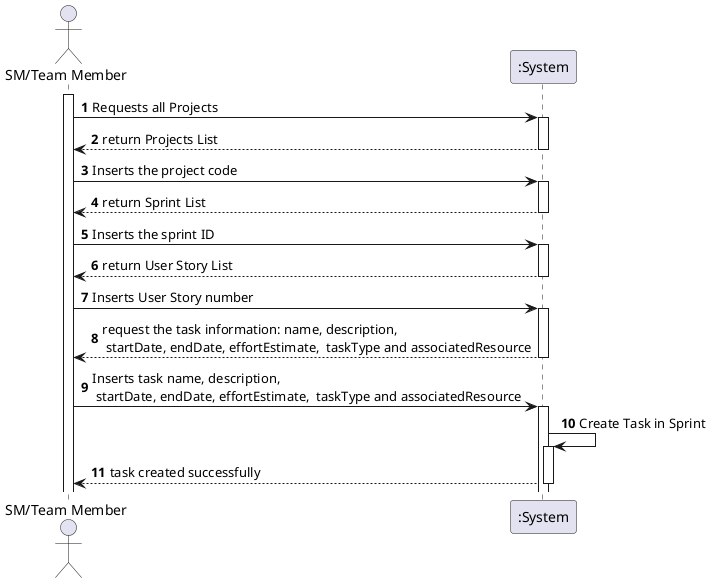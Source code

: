 @startuml
'https://plantuml.com/sequence-diagram

autoactivate on
autonumber

actor "SM/Team Member" as User
participant ":System" as System

activate User

User -> System: Requests all Projects
System --> User: return Projects List
User -> System: Inserts the project code
System --> User: return Sprint List
User -> System: Inserts the sprint ID
System --> User: return User Story List
User -> System: Inserts User Story number
System --> User: request the task information: name, description, \n startDate, endDate, effortEstimate,  taskType and associatedResource
User -> System: Inserts task name, description, \n startDate, endDate, effortEstimate,  taskType and associatedResource
System -> System: Create Task in Sprint
System --> User: task created successfully
@enduml